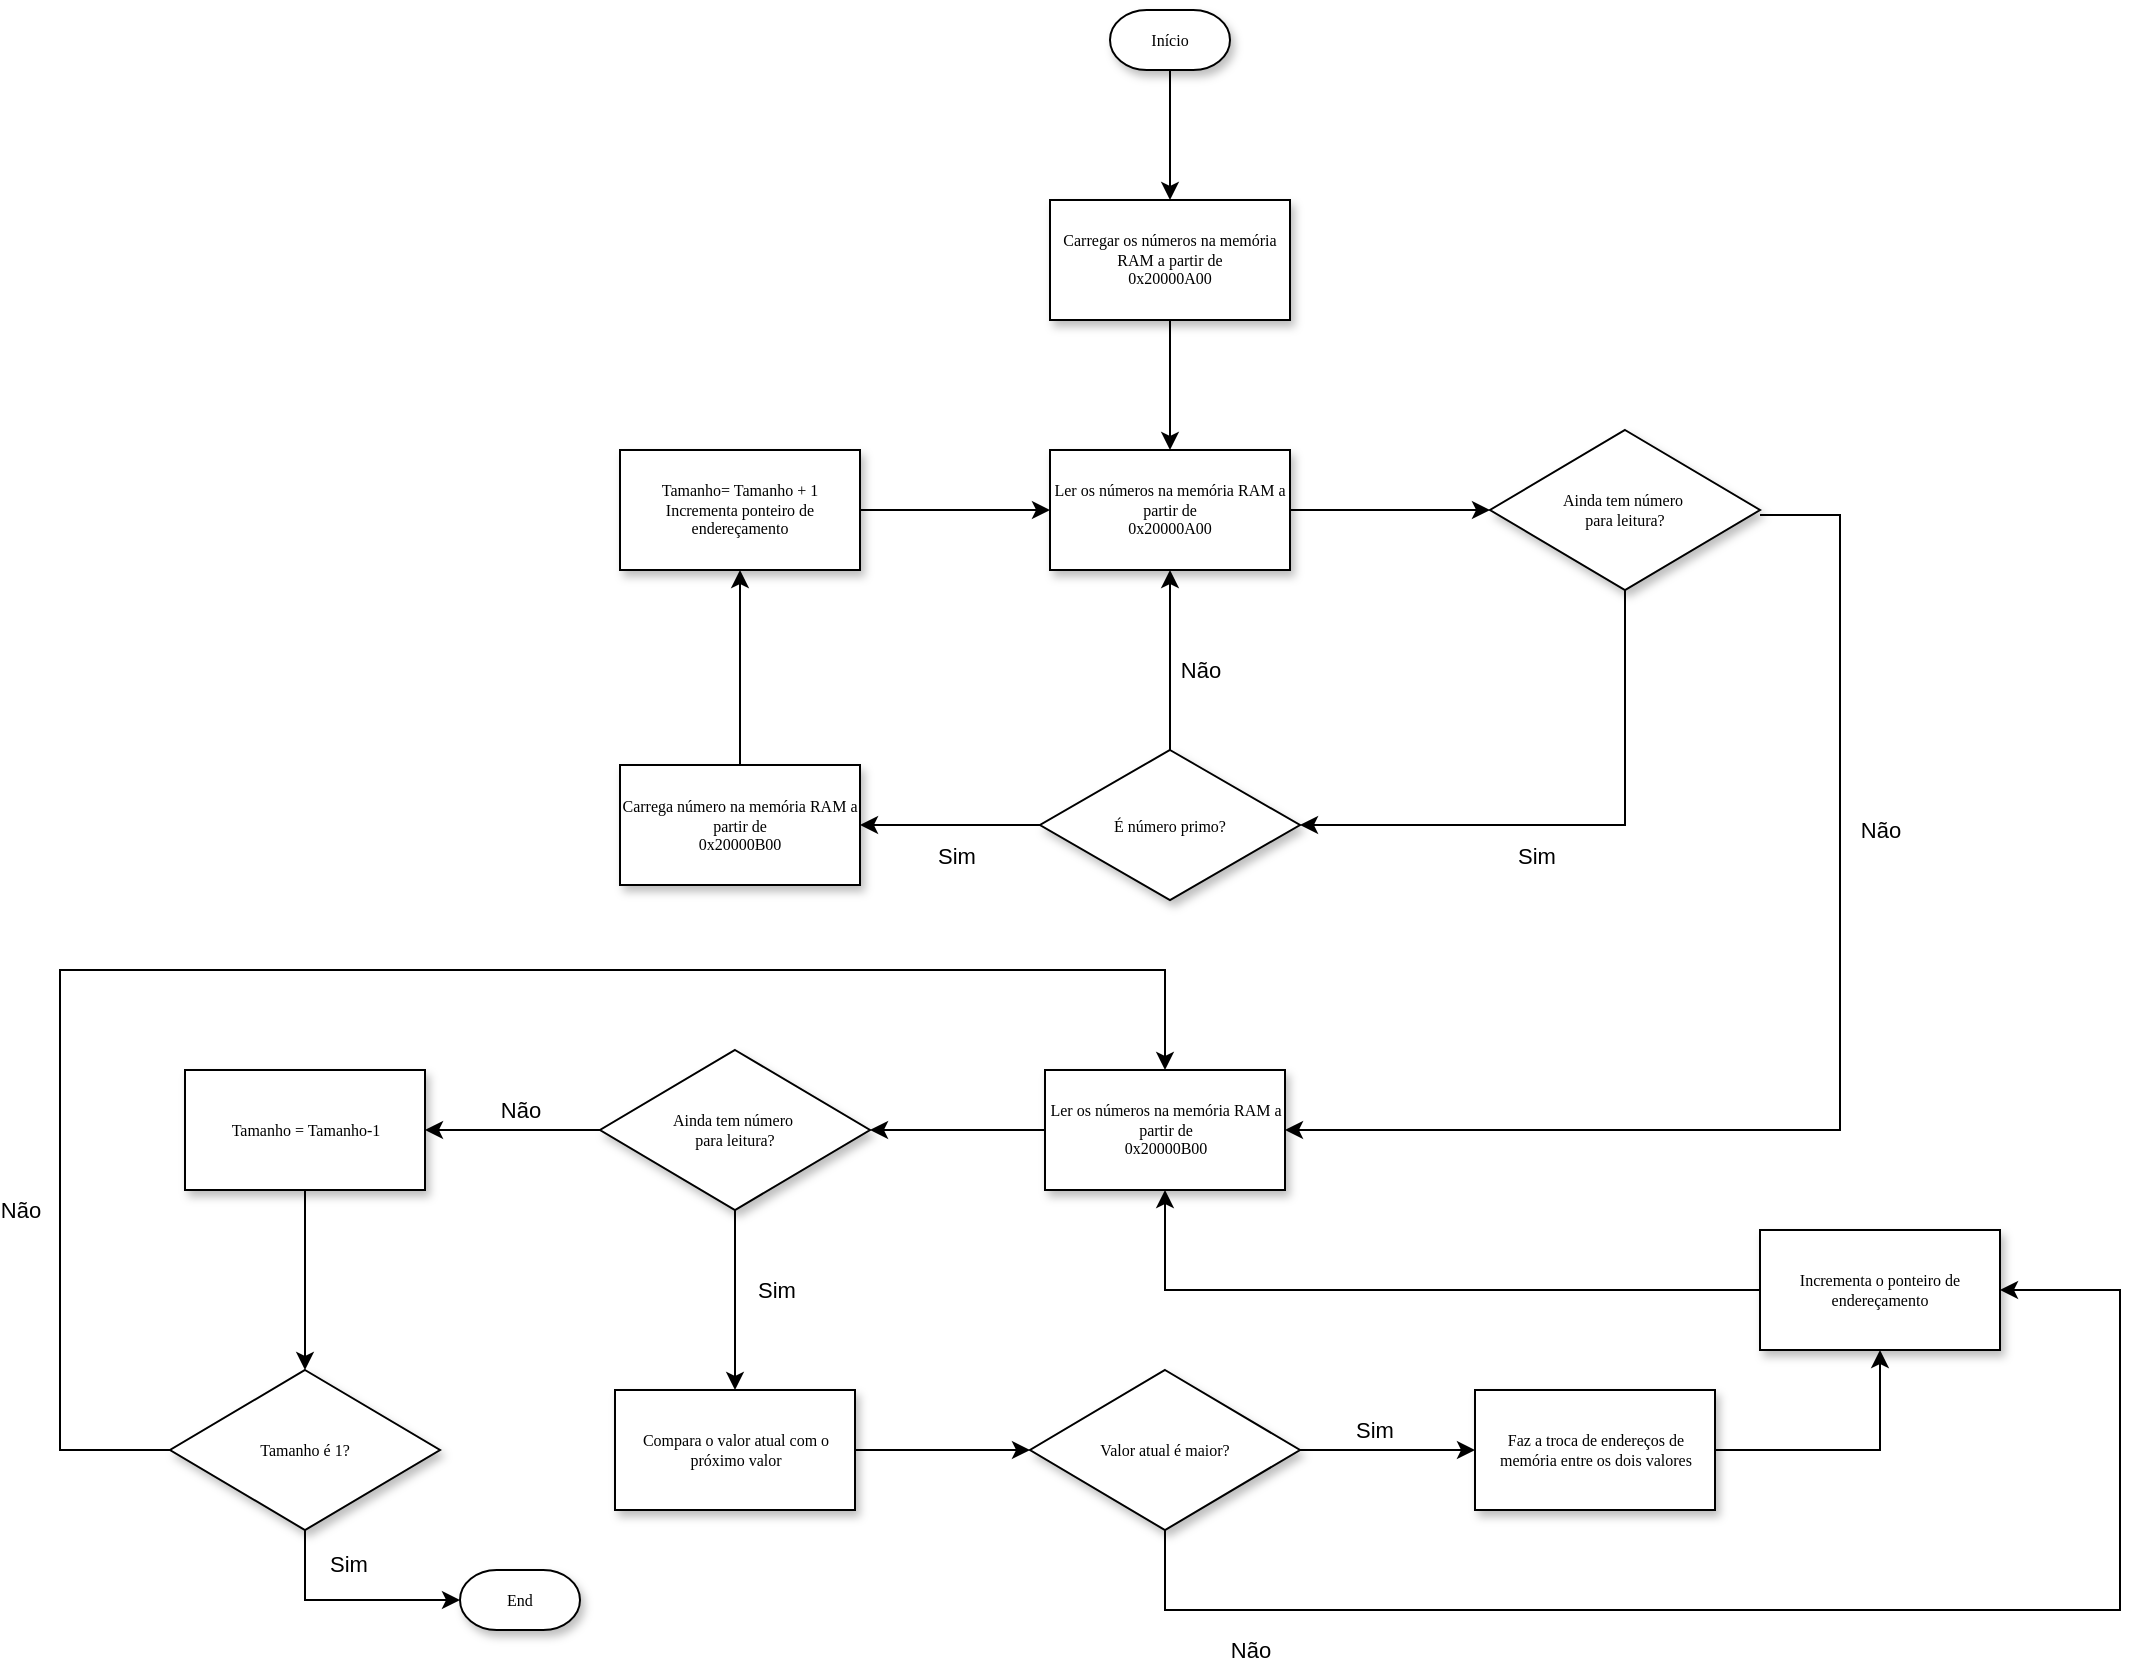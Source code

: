 <mxfile version="24.8.3">
  <diagram name="Page-1" id="edf60f1a-56cd-e834-aa8a-f176f3a09ee4">
    <mxGraphModel grid="1" page="1" gridSize="10" guides="1" tooltips="1" connect="1" arrows="1" fold="1" pageScale="1" pageWidth="1100" pageHeight="850" background="none" math="0" shadow="0">
      <root>
        <mxCell id="0" />
        <mxCell id="1" parent="0" />
        <mxCell id="60e70716793133e9-30" value="End" style="strokeWidth=1;html=1;shape=mxgraph.flowchart.terminator;whiteSpace=wrap;rounded=0;shadow=1;labelBackgroundColor=none;fontFamily=Verdana;fontSize=8;align=center;" vertex="1" parent="1">
          <mxGeometry x="250" y="800" width="60" height="30" as="geometry" />
        </mxCell>
        <mxCell id="GZTNOVOZV955t2aHJKfP-4" value="" style="edgeStyle=orthogonalEdgeStyle;rounded=0;orthogonalLoop=1;jettySize=auto;html=1;" edge="1" parent="1" source="GZTNOVOZV955t2aHJKfP-2" target="GZTNOVOZV955t2aHJKfP-3">
          <mxGeometry relative="1" as="geometry" />
        </mxCell>
        <mxCell id="GZTNOVOZV955t2aHJKfP-2" value="Início" style="strokeWidth=1;html=1;shape=mxgraph.flowchart.terminator;whiteSpace=wrap;rounded=0;shadow=1;labelBackgroundColor=none;fontFamily=Verdana;fontSize=8;align=center;" vertex="1" parent="1">
          <mxGeometry x="575" y="20" width="60" height="30" as="geometry" />
        </mxCell>
        <mxCell id="GZTNOVOZV955t2aHJKfP-17" value="" style="edgeStyle=orthogonalEdgeStyle;rounded=0;orthogonalLoop=1;jettySize=auto;html=1;" edge="1" parent="1" source="GZTNOVOZV955t2aHJKfP-3" target="GZTNOVOZV955t2aHJKfP-16">
          <mxGeometry relative="1" as="geometry" />
        </mxCell>
        <mxCell id="GZTNOVOZV955t2aHJKfP-3" value="Carregar os números na memória RAM a partir de&lt;div&gt;0x20000A00&lt;/div&gt;" style="whiteSpace=wrap;html=1;fontSize=8;fontFamily=Verdana;strokeWidth=1;rounded=0;shadow=1;labelBackgroundColor=none;" vertex="1" parent="1">
          <mxGeometry x="545" y="115" width="120" height="60" as="geometry" />
        </mxCell>
        <mxCell id="GZTNOVOZV955t2aHJKfP-14" value="Sim" style="edgeStyle=orthogonalEdgeStyle;rounded=0;orthogonalLoop=1;jettySize=auto;html=1;" edge="1" parent="1" source="GZTNOVOZV955t2aHJKfP-8" target="GZTNOVOZV955t2aHJKfP-13">
          <mxGeometry x="-0.059" y="15" relative="1" as="geometry">
            <mxPoint as="offset" />
          </mxGeometry>
        </mxCell>
        <mxCell id="GZTNOVOZV955t2aHJKfP-34" value="Não" style="edgeStyle=orthogonalEdgeStyle;rounded=0;orthogonalLoop=1;jettySize=auto;html=1;exitX=0.5;exitY=0;exitDx=0;exitDy=0;entryX=0.5;entryY=1;entryDx=0;entryDy=0;" edge="1" parent="1" source="GZTNOVOZV955t2aHJKfP-8" target="GZTNOVOZV955t2aHJKfP-16">
          <mxGeometry x="-0.111" y="-15" relative="1" as="geometry">
            <mxPoint as="offset" />
          </mxGeometry>
        </mxCell>
        <mxCell id="GZTNOVOZV955t2aHJKfP-8" value="É número primo?" style="rhombus;whiteSpace=wrap;html=1;fontSize=8;fontFamily=Verdana;strokeWidth=1;rounded=0;shadow=1;labelBackgroundColor=none;" vertex="1" parent="1">
          <mxGeometry x="540" y="390" width="130" height="75" as="geometry" />
        </mxCell>
        <mxCell id="GZTNOVOZV955t2aHJKfP-28" value="" style="edgeStyle=orthogonalEdgeStyle;rounded=0;orthogonalLoop=1;jettySize=auto;html=1;" edge="1" parent="1" source="GZTNOVOZV955t2aHJKfP-13" target="GZTNOVOZV955t2aHJKfP-27">
          <mxGeometry relative="1" as="geometry" />
        </mxCell>
        <mxCell id="GZTNOVOZV955t2aHJKfP-13" value="Carrega número na memória RAM a partir de&lt;div&gt;0x20000B00&lt;/div&gt;" style="whiteSpace=wrap;html=1;fontSize=8;fontFamily=Verdana;strokeWidth=1;rounded=0;shadow=1;labelBackgroundColor=none;" vertex="1" parent="1">
          <mxGeometry x="330" y="397.5" width="120" height="60" as="geometry" />
        </mxCell>
        <mxCell id="GZTNOVOZV955t2aHJKfP-20" value="" style="edgeStyle=orthogonalEdgeStyle;rounded=0;orthogonalLoop=1;jettySize=auto;html=1;" edge="1" parent="1" source="GZTNOVOZV955t2aHJKfP-16" target="GZTNOVOZV955t2aHJKfP-19">
          <mxGeometry relative="1" as="geometry" />
        </mxCell>
        <mxCell id="GZTNOVOZV955t2aHJKfP-16" value="Ler os números na memória RAM a partir de&lt;div&gt;0x20000A00&lt;/div&gt;" style="whiteSpace=wrap;html=1;fontSize=8;fontFamily=Verdana;strokeWidth=1;rounded=0;shadow=1;labelBackgroundColor=none;" vertex="1" parent="1">
          <mxGeometry x="545" y="240" width="120" height="60" as="geometry" />
        </mxCell>
        <mxCell id="GZTNOVOZV955t2aHJKfP-21" value="Sim" style="edgeStyle=orthogonalEdgeStyle;rounded=0;orthogonalLoop=1;jettySize=auto;html=1;exitX=0.5;exitY=1;exitDx=0;exitDy=0;entryX=1;entryY=0.5;entryDx=0;entryDy=0;" edge="1" parent="1" source="GZTNOVOZV955t2aHJKfP-19" target="GZTNOVOZV955t2aHJKfP-8">
          <mxGeometry x="0.16" y="15" relative="1" as="geometry">
            <mxPoint as="offset" />
          </mxGeometry>
        </mxCell>
        <mxCell id="GZTNOVOZV955t2aHJKfP-24" value="Não" style="edgeStyle=orthogonalEdgeStyle;rounded=0;orthogonalLoop=1;jettySize=auto;html=1;entryX=1;entryY=0.5;entryDx=0;entryDy=0;" edge="1" parent="1" target="GZTNOVOZV955t2aHJKfP-23">
          <mxGeometry x="-0.368" y="20" relative="1" as="geometry">
            <mxPoint x="900" y="272.5" as="sourcePoint" />
            <mxPoint x="662.5" y="582.5" as="targetPoint" />
            <Array as="points">
              <mxPoint x="940" y="273" />
              <mxPoint x="940" y="580" />
            </Array>
            <mxPoint as="offset" />
          </mxGeometry>
        </mxCell>
        <mxCell id="GZTNOVOZV955t2aHJKfP-19" value="Ainda tem número&amp;nbsp;&lt;div&gt;para leitura?&lt;/div&gt;" style="rhombus;whiteSpace=wrap;html=1;fontSize=8;fontFamily=Verdana;strokeWidth=1;rounded=0;shadow=1;labelBackgroundColor=none;" vertex="1" parent="1">
          <mxGeometry x="765" y="230" width="135" height="80" as="geometry" />
        </mxCell>
        <mxCell id="GZTNOVOZV955t2aHJKfP-31" style="edgeStyle=orthogonalEdgeStyle;rounded=0;orthogonalLoop=1;jettySize=auto;html=1;exitX=0;exitY=0.5;exitDx=0;exitDy=0;entryX=1;entryY=0.5;entryDx=0;entryDy=0;" edge="1" parent="1" source="GZTNOVOZV955t2aHJKfP-23" target="GZTNOVOZV955t2aHJKfP-30">
          <mxGeometry relative="1" as="geometry" />
        </mxCell>
        <mxCell id="GZTNOVOZV955t2aHJKfP-23" value="Ler os números na memória RAM a partir de&lt;div&gt;0x20000B00&lt;/div&gt;" style="whiteSpace=wrap;html=1;fontSize=8;fontFamily=Verdana;strokeWidth=1;rounded=0;shadow=1;labelBackgroundColor=none;" vertex="1" parent="1">
          <mxGeometry x="542.5" y="550" width="120" height="60" as="geometry" />
        </mxCell>
        <mxCell id="GZTNOVOZV955t2aHJKfP-29" style="edgeStyle=orthogonalEdgeStyle;rounded=0;orthogonalLoop=1;jettySize=auto;html=1;exitX=1;exitY=0.5;exitDx=0;exitDy=0;entryX=0;entryY=0.5;entryDx=0;entryDy=0;" edge="1" parent="1" source="GZTNOVOZV955t2aHJKfP-27" target="GZTNOVOZV955t2aHJKfP-16">
          <mxGeometry relative="1" as="geometry" />
        </mxCell>
        <mxCell id="GZTNOVOZV955t2aHJKfP-27" value="Tamanho= Tamanho + 1&lt;div&gt;Incrementa ponteiro de endereçamento&lt;/div&gt;" style="whiteSpace=wrap;html=1;fontSize=8;fontFamily=Verdana;strokeWidth=1;rounded=0;shadow=1;labelBackgroundColor=none;" vertex="1" parent="1">
          <mxGeometry x="330" y="240" width="120" height="60" as="geometry" />
        </mxCell>
        <mxCell id="GZTNOVOZV955t2aHJKfP-36" value="Sim" style="edgeStyle=orthogonalEdgeStyle;rounded=0;orthogonalLoop=1;jettySize=auto;html=1;" edge="1" parent="1" source="GZTNOVOZV955t2aHJKfP-30" target="GZTNOVOZV955t2aHJKfP-35">
          <mxGeometry x="-0.111" y="20" relative="1" as="geometry">
            <mxPoint as="offset" />
          </mxGeometry>
        </mxCell>
        <mxCell id="GZTNOVOZV955t2aHJKfP-53" value="Não" style="edgeStyle=orthogonalEdgeStyle;rounded=0;orthogonalLoop=1;jettySize=auto;html=1;" edge="1" parent="1" source="GZTNOVOZV955t2aHJKfP-30" target="GZTNOVOZV955t2aHJKfP-52">
          <mxGeometry x="-0.086" y="-10" relative="1" as="geometry">
            <mxPoint as="offset" />
          </mxGeometry>
        </mxCell>
        <mxCell id="GZTNOVOZV955t2aHJKfP-30" value="Ainda tem número&amp;nbsp;&lt;div&gt;para leitura?&lt;/div&gt;" style="rhombus;whiteSpace=wrap;html=1;fontSize=8;fontFamily=Verdana;strokeWidth=1;rounded=0;shadow=1;labelBackgroundColor=none;" vertex="1" parent="1">
          <mxGeometry x="320" y="540" width="135" height="80" as="geometry" />
        </mxCell>
        <mxCell id="GZTNOVOZV955t2aHJKfP-32" style="edgeStyle=orthogonalEdgeStyle;rounded=0;orthogonalLoop=1;jettySize=auto;html=1;exitX=0.5;exitY=1;exitDx=0;exitDy=0;" edge="1" parent="1" source="GZTNOVOZV955t2aHJKfP-13" target="GZTNOVOZV955t2aHJKfP-13">
          <mxGeometry relative="1" as="geometry" />
        </mxCell>
        <mxCell id="GZTNOVOZV955t2aHJKfP-39" style="edgeStyle=orthogonalEdgeStyle;rounded=0;orthogonalLoop=1;jettySize=auto;html=1;exitX=1;exitY=0.5;exitDx=0;exitDy=0;entryX=0;entryY=0.5;entryDx=0;entryDy=0;" edge="1" parent="1" source="GZTNOVOZV955t2aHJKfP-35" target="GZTNOVOZV955t2aHJKfP-38">
          <mxGeometry relative="1" as="geometry" />
        </mxCell>
        <mxCell id="GZTNOVOZV955t2aHJKfP-35" value="Compara o valor atual com o próximo valor" style="whiteSpace=wrap;html=1;fontSize=8;fontFamily=Verdana;strokeWidth=1;rounded=0;shadow=1;labelBackgroundColor=none;" vertex="1" parent="1">
          <mxGeometry x="327.5" y="710" width="120" height="60" as="geometry" />
        </mxCell>
        <mxCell id="GZTNOVOZV955t2aHJKfP-43" value="" style="edgeStyle=orthogonalEdgeStyle;rounded=0;orthogonalLoop=1;jettySize=auto;html=1;" edge="1" parent="1" source="GZTNOVOZV955t2aHJKfP-38" target="GZTNOVOZV955t2aHJKfP-42">
          <mxGeometry relative="1" as="geometry" />
        </mxCell>
        <mxCell id="GZTNOVOZV955t2aHJKfP-44" value="Sim" style="edgeLabel;html=1;align=center;verticalAlign=middle;resizable=0;points=[];" connectable="0" vertex="1" parent="GZTNOVOZV955t2aHJKfP-43">
          <mxGeometry x="-0.173" y="3" relative="1" as="geometry">
            <mxPoint x="1" y="-7" as="offset" />
          </mxGeometry>
        </mxCell>
        <mxCell id="GZTNOVOZV955t2aHJKfP-49" value="Não" style="edgeStyle=orthogonalEdgeStyle;rounded=0;orthogonalLoop=1;jettySize=auto;html=1;exitX=0.5;exitY=1;exitDx=0;exitDy=0;entryX=1;entryY=0.5;entryDx=0;entryDy=0;" edge="1" parent="1" source="GZTNOVOZV955t2aHJKfP-38" target="GZTNOVOZV955t2aHJKfP-47">
          <mxGeometry x="-0.778" y="-20" relative="1" as="geometry">
            <Array as="points">
              <mxPoint x="603" y="820" />
              <mxPoint x="1080" y="820" />
              <mxPoint x="1080" y="660" />
            </Array>
            <mxPoint as="offset" />
          </mxGeometry>
        </mxCell>
        <mxCell id="GZTNOVOZV955t2aHJKfP-38" value="Valor atual é maior?" style="rhombus;whiteSpace=wrap;html=1;fontSize=8;fontFamily=Verdana;strokeWidth=1;rounded=0;shadow=1;labelBackgroundColor=none;" vertex="1" parent="1">
          <mxGeometry x="535" y="700" width="135" height="80" as="geometry" />
        </mxCell>
        <mxCell id="GZTNOVOZV955t2aHJKfP-50" style="edgeStyle=orthogonalEdgeStyle;rounded=0;orthogonalLoop=1;jettySize=auto;html=1;exitX=1;exitY=0.5;exitDx=0;exitDy=0;entryX=0.5;entryY=1;entryDx=0;entryDy=0;" edge="1" parent="1" source="GZTNOVOZV955t2aHJKfP-42" target="GZTNOVOZV955t2aHJKfP-47">
          <mxGeometry relative="1" as="geometry" />
        </mxCell>
        <mxCell id="GZTNOVOZV955t2aHJKfP-42" value="Faz a troca de endereços de memória entre os dois valores" style="whiteSpace=wrap;html=1;fontSize=8;fontFamily=Verdana;strokeWidth=1;rounded=0;shadow=1;labelBackgroundColor=none;" vertex="1" parent="1">
          <mxGeometry x="757.5" y="710" width="120" height="60" as="geometry" />
        </mxCell>
        <mxCell id="GZTNOVOZV955t2aHJKfP-51" style="edgeStyle=orthogonalEdgeStyle;rounded=0;orthogonalLoop=1;jettySize=auto;html=1;exitX=0;exitY=0.5;exitDx=0;exitDy=0;entryX=0.5;entryY=1;entryDx=0;entryDy=0;" edge="1" parent="1" source="GZTNOVOZV955t2aHJKfP-47" target="GZTNOVOZV955t2aHJKfP-23">
          <mxGeometry relative="1" as="geometry" />
        </mxCell>
        <mxCell id="GZTNOVOZV955t2aHJKfP-47" value="Incrementa o ponteiro de endereçamento" style="whiteSpace=wrap;html=1;fontSize=8;fontFamily=Verdana;strokeWidth=1;rounded=0;shadow=1;labelBackgroundColor=none;" vertex="1" parent="1">
          <mxGeometry x="900" y="630" width="120" height="60" as="geometry" />
        </mxCell>
        <mxCell id="GZTNOVOZV955t2aHJKfP-59" style="edgeStyle=orthogonalEdgeStyle;rounded=0;orthogonalLoop=1;jettySize=auto;html=1;exitX=0.5;exitY=1;exitDx=0;exitDy=0;entryX=0.5;entryY=0;entryDx=0;entryDy=0;" edge="1" parent="1" source="GZTNOVOZV955t2aHJKfP-52" target="GZTNOVOZV955t2aHJKfP-56">
          <mxGeometry relative="1" as="geometry" />
        </mxCell>
        <mxCell id="GZTNOVOZV955t2aHJKfP-52" value="Tamanho = Tamanho-1" style="whiteSpace=wrap;html=1;fontSize=8;fontFamily=Verdana;strokeWidth=1;rounded=0;shadow=1;labelBackgroundColor=none;" vertex="1" parent="1">
          <mxGeometry x="112.5" y="550" width="120" height="60" as="geometry" />
        </mxCell>
        <mxCell id="GZTNOVOZV955t2aHJKfP-58" value="Não" style="edgeStyle=orthogonalEdgeStyle;rounded=0;orthogonalLoop=1;jettySize=auto;html=1;exitX=0;exitY=0.5;exitDx=0;exitDy=0;entryX=0.5;entryY=0;entryDx=0;entryDy=0;" edge="1" parent="1" source="GZTNOVOZV955t2aHJKfP-56" target="GZTNOVOZV955t2aHJKfP-23">
          <mxGeometry x="-0.61" y="20" relative="1" as="geometry">
            <Array as="points">
              <mxPoint x="50" y="740" />
              <mxPoint x="50" y="500" />
              <mxPoint x="603" y="500" />
            </Array>
            <mxPoint as="offset" />
          </mxGeometry>
        </mxCell>
        <mxCell id="GZTNOVOZV955t2aHJKfP-56" value="Tamanho é 1?" style="rhombus;whiteSpace=wrap;html=1;fontSize=8;fontFamily=Verdana;strokeWidth=1;rounded=0;shadow=1;labelBackgroundColor=none;" vertex="1" parent="1">
          <mxGeometry x="105" y="700" width="135" height="80" as="geometry" />
        </mxCell>
        <mxCell id="GZTNOVOZV955t2aHJKfP-57" value="Sim" style="edgeStyle=orthogonalEdgeStyle;rounded=0;orthogonalLoop=1;jettySize=auto;html=1;exitX=0.5;exitY=1;exitDx=0;exitDy=0;entryX=0;entryY=0.5;entryDx=0;entryDy=0;entryPerimeter=0;" edge="1" parent="1" source="GZTNOVOZV955t2aHJKfP-56" target="60e70716793133e9-30">
          <mxGeometry y="18" relative="1" as="geometry">
            <mxPoint as="offset" />
          </mxGeometry>
        </mxCell>
      </root>
    </mxGraphModel>
  </diagram>
</mxfile>
